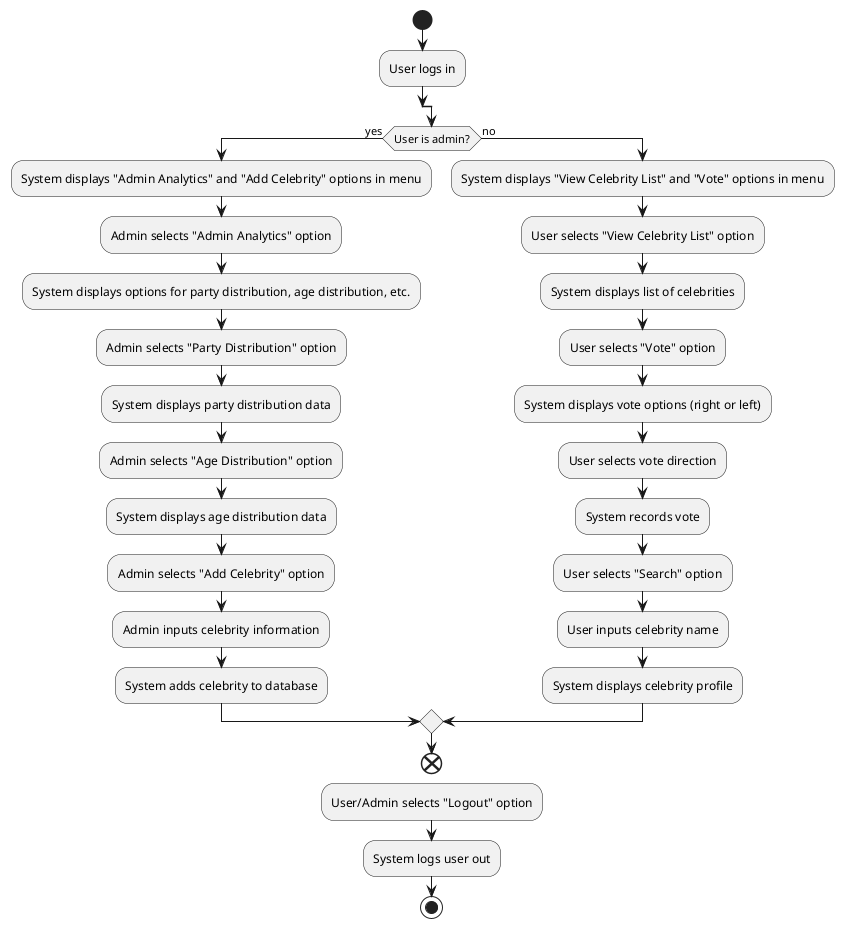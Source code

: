 @startuml
'https://plantuml.com/activity-diagram-beta

start
:User logs in;
split
if (User is admin?) then (yes)
:System displays "Admin Analytics" and "Add Celebrity" options in menu;
:Admin selects "Admin Analytics" option;
:System displays options for party distribution, age distribution, etc.;
:Admin selects "Party Distribution" option;
:System displays party distribution data;
:Admin selects "Age Distribution" option;
:System displays age distribution data;
:Admin selects "Add Celebrity" option;
:Admin inputs celebrity information;
:System adds celebrity to database;
else (no)
:System displays "View Celebrity List" and "Vote" options in menu;
:User selects "View Celebrity List" option;
:System displays list of celebrities;
:User selects "Vote" option;
:System displays vote options (right or left);
:User selects vote direction;
:System records vote;
:User selects "Search" option;
:User inputs celebrity name;
:System displays celebrity profile;
endif
end
:User/Admin selects "Logout" option;
:System logs user out;
stop

@enduml